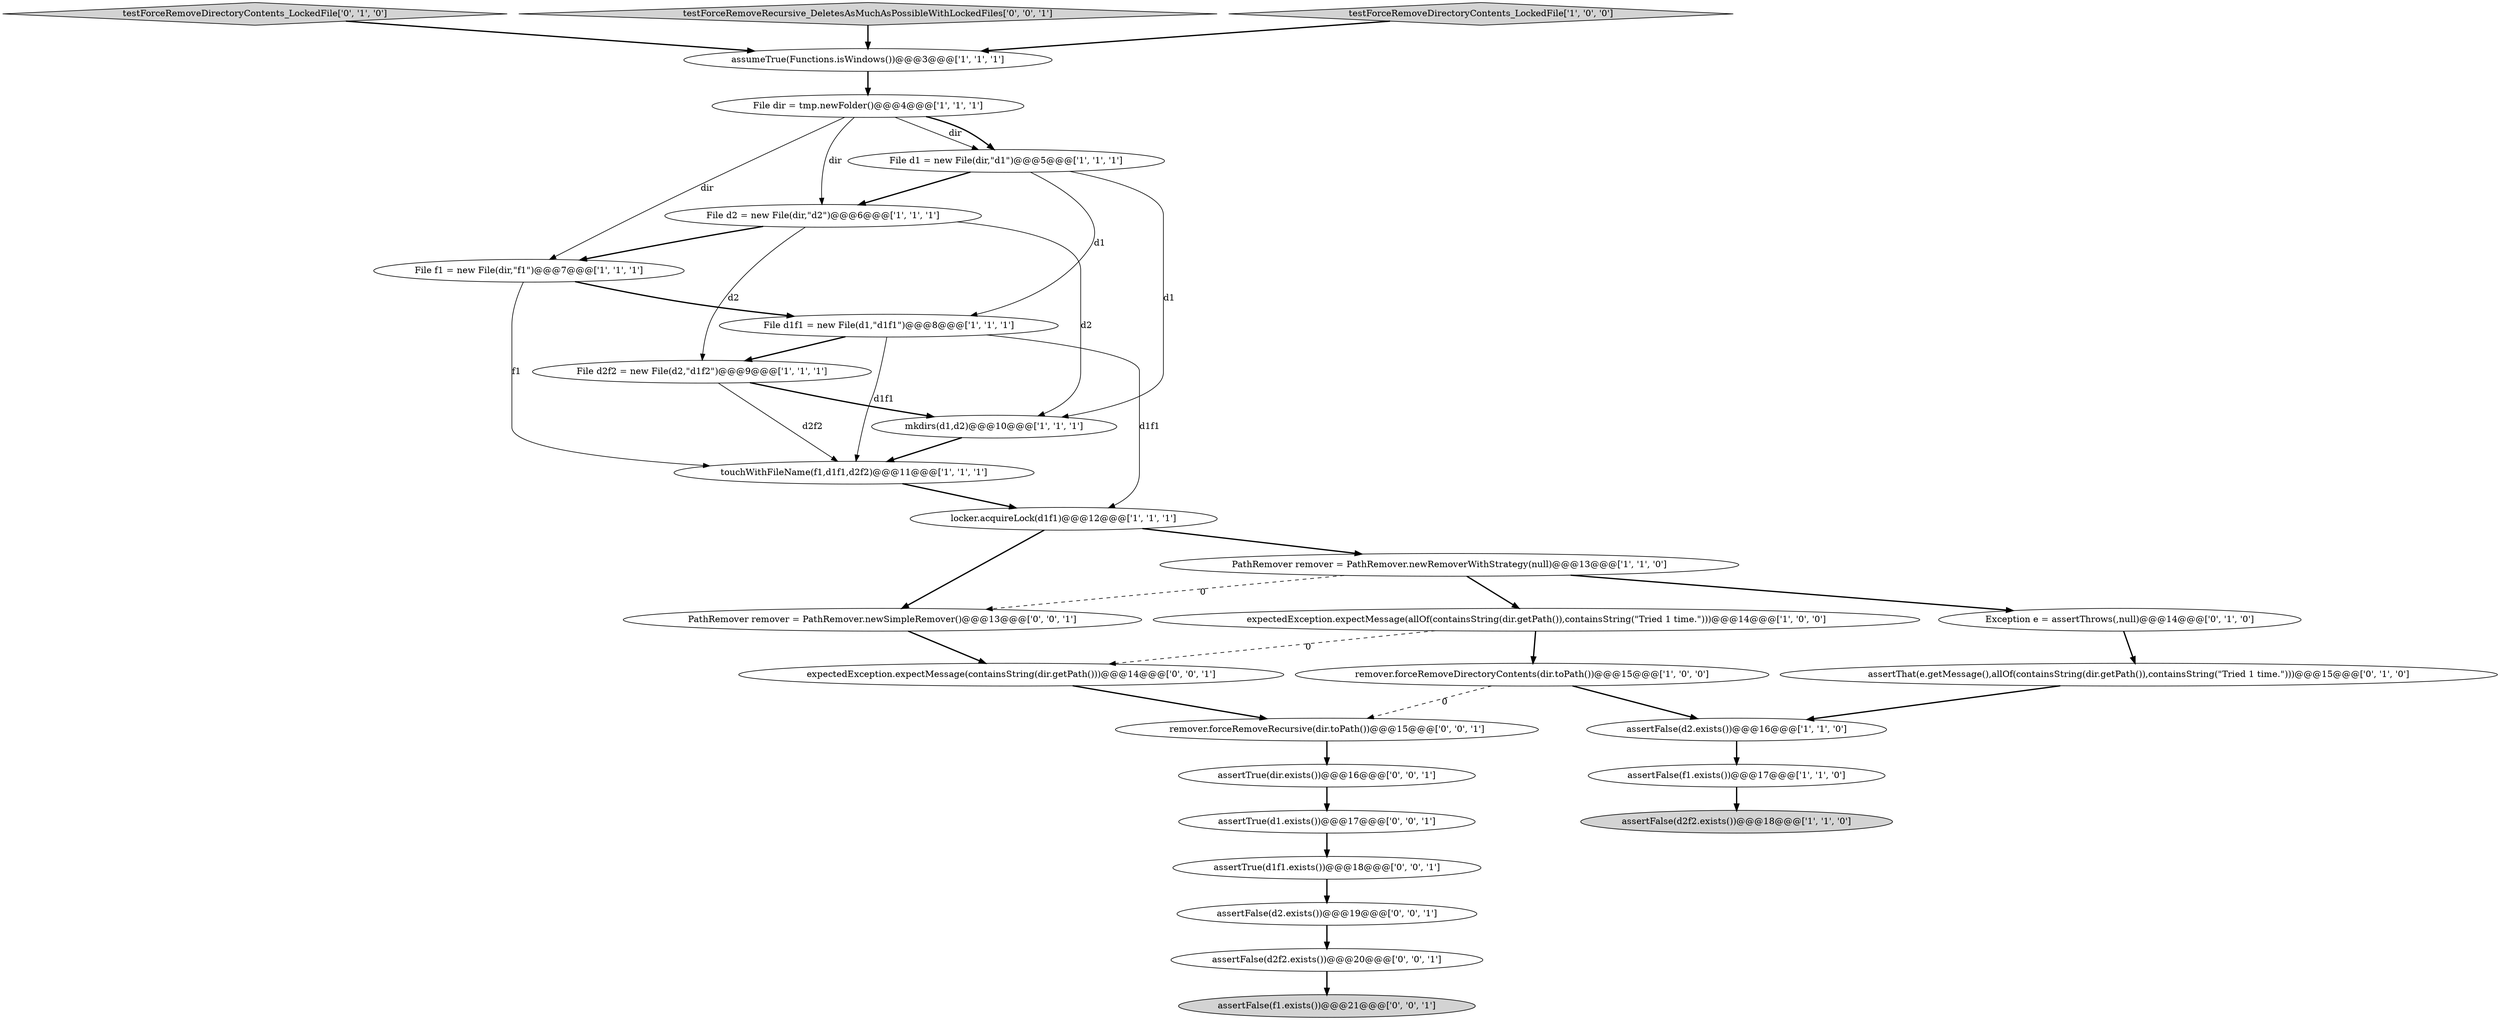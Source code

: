 digraph {
19 [style = filled, label = "Exception e = assertThrows(,null)@@@14@@@['0', '1', '0']", fillcolor = white, shape = ellipse image = "AAA0AAABBB2BBB"];
14 [style = filled, label = "File d1 = new File(dir,\"d1\")@@@5@@@['1', '1', '1']", fillcolor = white, shape = ellipse image = "AAA0AAABBB1BBB"];
8 [style = filled, label = "expectedException.expectMessage(allOf(containsString(dir.getPath()),containsString(\"Tried 1 time.\")))@@@14@@@['1', '0', '0']", fillcolor = white, shape = ellipse image = "AAA0AAABBB1BBB"];
18 [style = filled, label = "testForceRemoveDirectoryContents_LockedFile['0', '1', '0']", fillcolor = lightgray, shape = diamond image = "AAA0AAABBB2BBB"];
13 [style = filled, label = "File d2f2 = new File(d2,\"d1f2\")@@@9@@@['1', '1', '1']", fillcolor = white, shape = ellipse image = "AAA0AAABBB1BBB"];
24 [style = filled, label = "testForceRemoveRecursive_DeletesAsMuchAsPossibleWithLockedFiles['0', '0', '1']", fillcolor = lightgray, shape = diamond image = "AAA0AAABBB3BBB"];
17 [style = filled, label = "assertThat(e.getMessage(),allOf(containsString(dir.getPath()),containsString(\"Tried 1 time.\")))@@@15@@@['0', '1', '0']", fillcolor = white, shape = ellipse image = "AAA0AAABBB2BBB"];
2 [style = filled, label = "assertFalse(f1.exists())@@@17@@@['1', '1', '0']", fillcolor = white, shape = ellipse image = "AAA0AAABBB1BBB"];
16 [style = filled, label = "assertFalse(d2f2.exists())@@@18@@@['1', '1', '0']", fillcolor = lightgray, shape = ellipse image = "AAA0AAABBB1BBB"];
23 [style = filled, label = "assertTrue(dir.exists())@@@16@@@['0', '0', '1']", fillcolor = white, shape = ellipse image = "AAA0AAABBB3BBB"];
21 [style = filled, label = "remover.forceRemoveRecursive(dir.toPath())@@@15@@@['0', '0', '1']", fillcolor = white, shape = ellipse image = "AAA0AAABBB3BBB"];
10 [style = filled, label = "mkdirs(d1,d2)@@@10@@@['1', '1', '1']", fillcolor = white, shape = ellipse image = "AAA0AAABBB1BBB"];
25 [style = filled, label = "expectedException.expectMessage(containsString(dir.getPath()))@@@14@@@['0', '0', '1']", fillcolor = white, shape = ellipse image = "AAA0AAABBB3BBB"];
27 [style = filled, label = "assertFalse(f1.exists())@@@21@@@['0', '0', '1']", fillcolor = lightgray, shape = ellipse image = "AAA0AAABBB3BBB"];
3 [style = filled, label = "PathRemover remover = PathRemover.newRemoverWithStrategy(null)@@@13@@@['1', '1', '0']", fillcolor = white, shape = ellipse image = "AAA0AAABBB1BBB"];
20 [style = filled, label = "assertFalse(d2.exists())@@@19@@@['0', '0', '1']", fillcolor = white, shape = ellipse image = "AAA0AAABBB3BBB"];
9 [style = filled, label = "File f1 = new File(dir,\"f1\")@@@7@@@['1', '1', '1']", fillcolor = white, shape = ellipse image = "AAA0AAABBB1BBB"];
28 [style = filled, label = "assertTrue(d1f1.exists())@@@18@@@['0', '0', '1']", fillcolor = white, shape = ellipse image = "AAA0AAABBB3BBB"];
6 [style = filled, label = "testForceRemoveDirectoryContents_LockedFile['1', '0', '0']", fillcolor = lightgray, shape = diamond image = "AAA0AAABBB1BBB"];
11 [style = filled, label = "assertFalse(d2.exists())@@@16@@@['1', '1', '0']", fillcolor = white, shape = ellipse image = "AAA0AAABBB1BBB"];
5 [style = filled, label = "remover.forceRemoveDirectoryContents(dir.toPath())@@@15@@@['1', '0', '0']", fillcolor = white, shape = ellipse image = "AAA0AAABBB1BBB"];
26 [style = filled, label = "PathRemover remover = PathRemover.newSimpleRemover()@@@13@@@['0', '0', '1']", fillcolor = white, shape = ellipse image = "AAA0AAABBB3BBB"];
4 [style = filled, label = "touchWithFileName(f1,d1f1,d2f2)@@@11@@@['1', '1', '1']", fillcolor = white, shape = ellipse image = "AAA0AAABBB1BBB"];
29 [style = filled, label = "assertFalse(d2f2.exists())@@@20@@@['0', '0', '1']", fillcolor = white, shape = ellipse image = "AAA0AAABBB3BBB"];
22 [style = filled, label = "assertTrue(d1.exists())@@@17@@@['0', '0', '1']", fillcolor = white, shape = ellipse image = "AAA0AAABBB3BBB"];
7 [style = filled, label = "File d1f1 = new File(d1,\"d1f1\")@@@8@@@['1', '1', '1']", fillcolor = white, shape = ellipse image = "AAA0AAABBB1BBB"];
1 [style = filled, label = "File d2 = new File(dir,\"d2\")@@@6@@@['1', '1', '1']", fillcolor = white, shape = ellipse image = "AAA0AAABBB1BBB"];
15 [style = filled, label = "assumeTrue(Functions.isWindows())@@@3@@@['1', '1', '1']", fillcolor = white, shape = ellipse image = "AAA0AAABBB1BBB"];
0 [style = filled, label = "File dir = tmp.newFolder()@@@4@@@['1', '1', '1']", fillcolor = white, shape = ellipse image = "AAA0AAABBB1BBB"];
12 [style = filled, label = "locker.acquireLock(d1f1)@@@12@@@['1', '1', '1']", fillcolor = white, shape = ellipse image = "AAA0AAABBB1BBB"];
12->26 [style = bold, label=""];
23->22 [style = bold, label=""];
29->27 [style = bold, label=""];
0->14 [style = solid, label="dir"];
1->9 [style = bold, label=""];
8->5 [style = bold, label=""];
6->15 [style = bold, label=""];
28->20 [style = bold, label=""];
24->15 [style = bold, label=""];
8->25 [style = dashed, label="0"];
14->7 [style = solid, label="d1"];
3->26 [style = dashed, label="0"];
1->13 [style = solid, label="d2"];
1->10 [style = solid, label="d2"];
7->4 [style = solid, label="d1f1"];
11->2 [style = bold, label=""];
9->7 [style = bold, label=""];
0->9 [style = solid, label="dir"];
14->1 [style = bold, label=""];
7->13 [style = bold, label=""];
25->21 [style = bold, label=""];
26->25 [style = bold, label=""];
15->0 [style = bold, label=""];
5->11 [style = bold, label=""];
10->4 [style = bold, label=""];
12->3 [style = bold, label=""];
0->1 [style = solid, label="dir"];
19->17 [style = bold, label=""];
13->4 [style = solid, label="d2f2"];
22->28 [style = bold, label=""];
3->19 [style = bold, label=""];
3->8 [style = bold, label=""];
5->21 [style = dashed, label="0"];
4->12 [style = bold, label=""];
17->11 [style = bold, label=""];
20->29 [style = bold, label=""];
9->4 [style = solid, label="f1"];
2->16 [style = bold, label=""];
14->10 [style = solid, label="d1"];
13->10 [style = bold, label=""];
0->14 [style = bold, label=""];
21->23 [style = bold, label=""];
7->12 [style = solid, label="d1f1"];
18->15 [style = bold, label=""];
}
